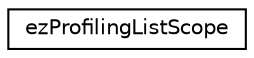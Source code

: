 digraph "Graphical Class Hierarchy"
{
 // LATEX_PDF_SIZE
  edge [fontname="Helvetica",fontsize="10",labelfontname="Helvetica",labelfontsize="10"];
  node [fontname="Helvetica",fontsize="10",shape=record];
  rankdir="LR";
  Node0 [label="ezProfilingListScope",height=0.2,width=0.4,color="black", fillcolor="white", style="filled",URL="$d3/d39/classez_profiling_list_scope.htm",tooltip="This class implements a profiling scope similar to ezProfilingScope, but with additional sub-scopes w..."];
}
